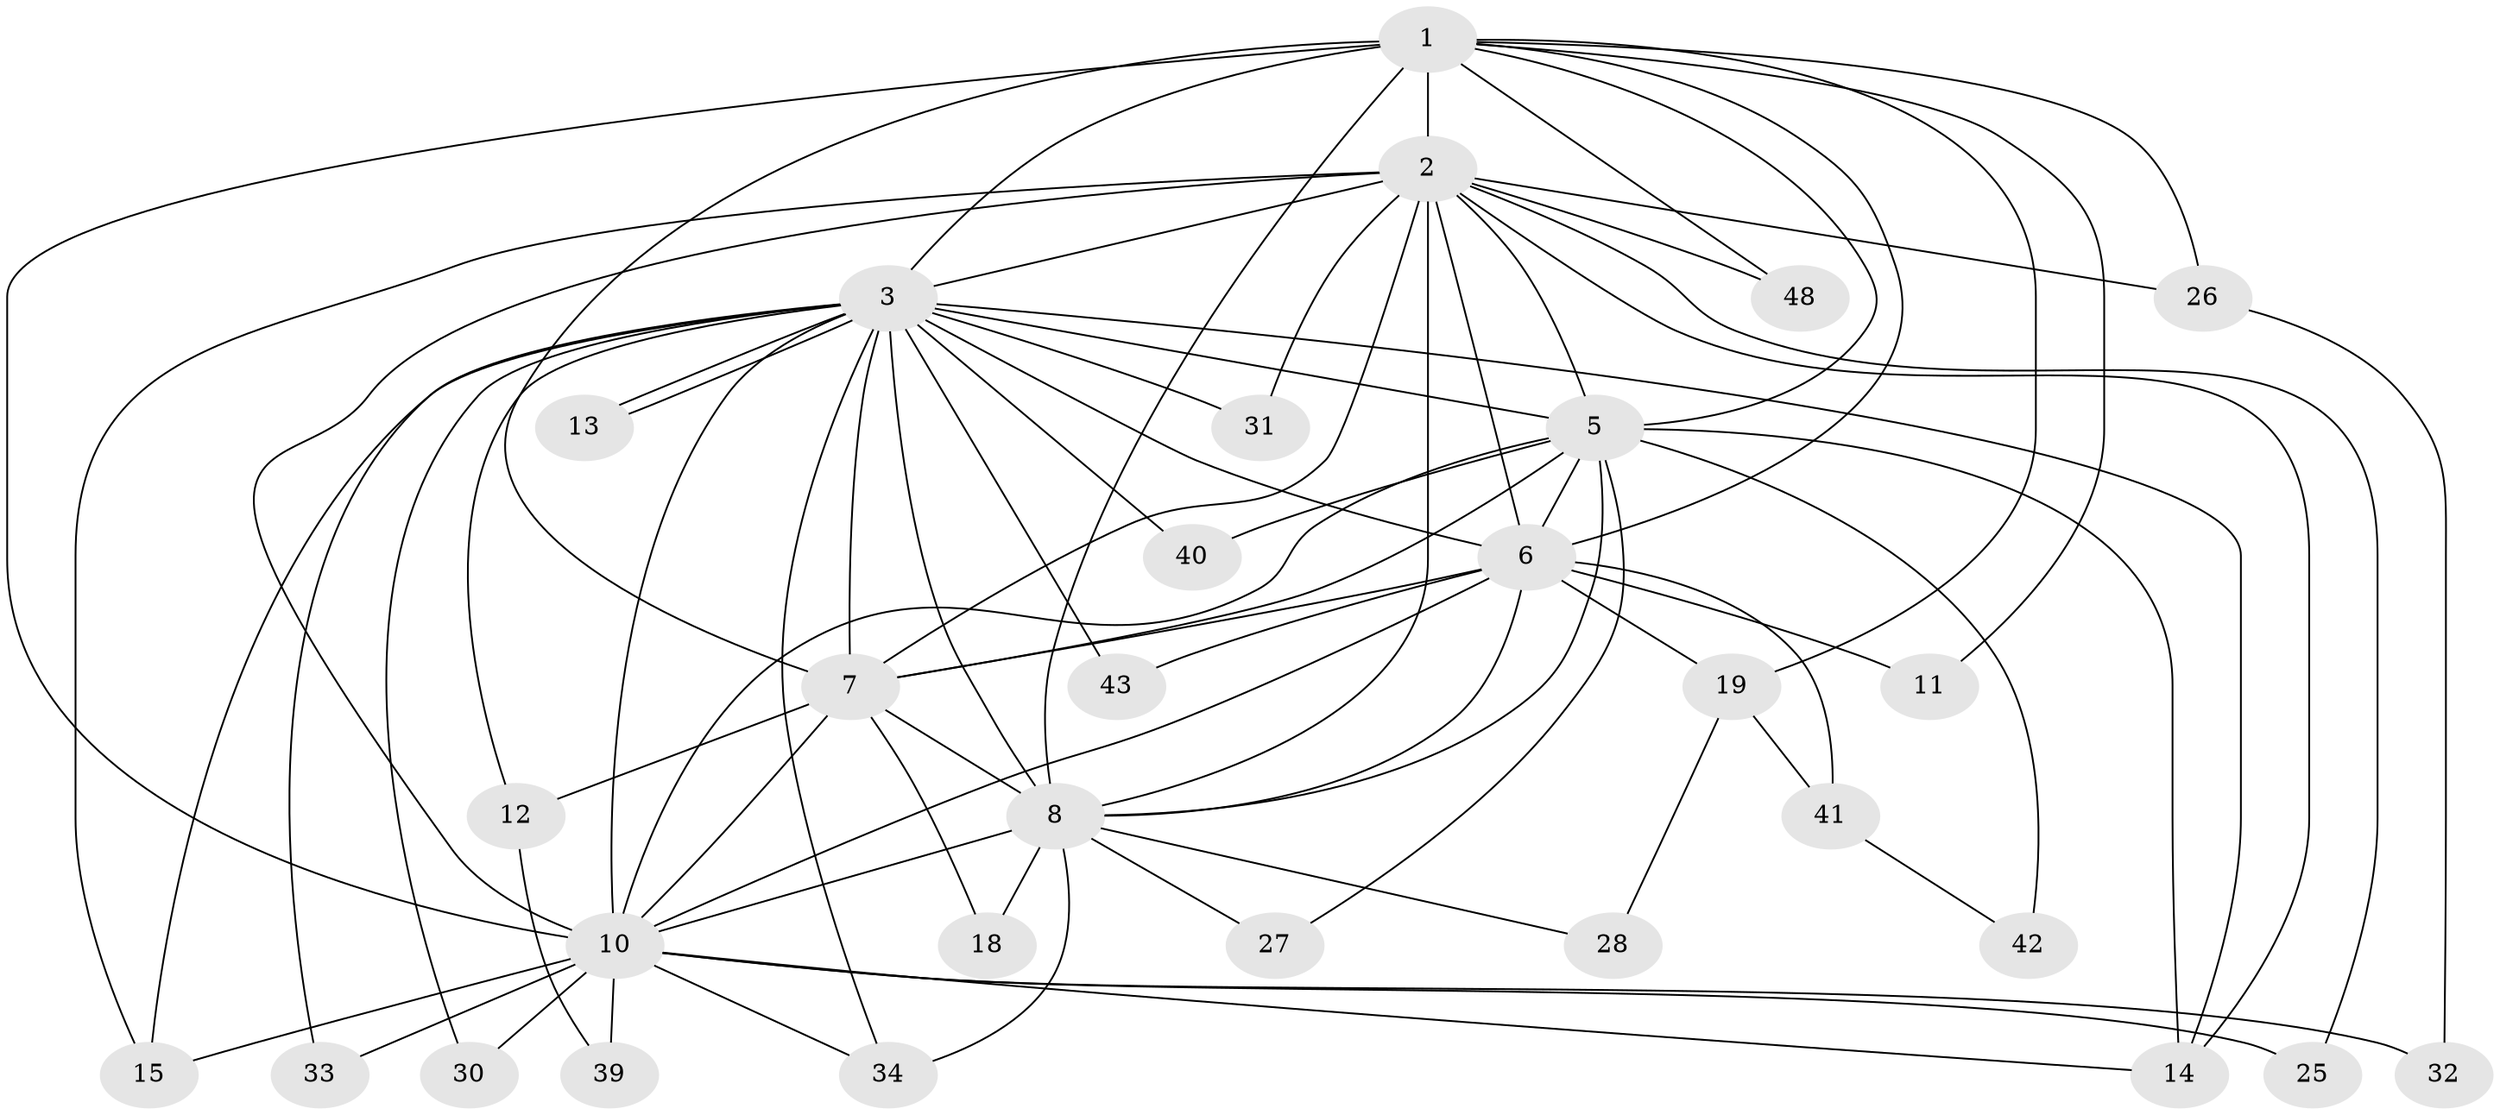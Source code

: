 // original degree distribution, {15: 0.0196078431372549, 13: 0.0392156862745098, 20: 0.0392156862745098, 16: 0.0392156862745098, 14: 0.0392156862745098, 12: 0.0196078431372549, 2: 0.47058823529411764, 3: 0.29411764705882354, 4: 0.0392156862745098}
// Generated by graph-tools (version 1.1) at 2025/17/03/04/25 18:17:56]
// undirected, 30 vertices, 76 edges
graph export_dot {
graph [start="1"]
  node [color=gray90,style=filled];
  1;
  2 [super="+4+37"];
  3 [super="+35+20+51+23+9+36"];
  5;
  6;
  7;
  8 [super="+29"];
  10 [super="+24+38+21"];
  11;
  12;
  13;
  14 [super="+47"];
  15 [super="+16"];
  18;
  19 [super="+22"];
  25;
  26;
  27;
  28;
  30;
  31;
  32;
  33;
  34;
  39;
  40;
  41;
  42 [super="+50"];
  43;
  48;
  1 -- 2 [weight=2];
  1 -- 3 [weight=2];
  1 -- 5;
  1 -- 6;
  1 -- 7;
  1 -- 8;
  1 -- 10 [weight=2];
  1 -- 11;
  1 -- 19 [weight=2];
  1 -- 26;
  1 -- 48;
  2 -- 3 [weight=5];
  2 -- 5 [weight=3];
  2 -- 6 [weight=3];
  2 -- 7 [weight=2];
  2 -- 8 [weight=2];
  2 -- 10 [weight=2];
  2 -- 25;
  2 -- 15;
  2 -- 48;
  2 -- 26;
  2 -- 31;
  2 -- 14;
  3 -- 5 [weight=3];
  3 -- 6 [weight=2];
  3 -- 7 [weight=2];
  3 -- 8 [weight=5];
  3 -- 10 [weight=4];
  3 -- 13;
  3 -- 13;
  3 -- 14;
  3 -- 30;
  3 -- 34;
  3 -- 40;
  3 -- 33;
  3 -- 12;
  3 -- 15;
  3 -- 31;
  3 -- 43;
  5 -- 6;
  5 -- 7;
  5 -- 8;
  5 -- 10;
  5 -- 27;
  5 -- 40;
  5 -- 42 [weight=2];
  5 -- 14;
  6 -- 7;
  6 -- 8;
  6 -- 10;
  6 -- 11;
  6 -- 19;
  6 -- 41;
  6 -- 43;
  7 -- 8;
  7 -- 10 [weight=2];
  7 -- 12;
  7 -- 18;
  8 -- 10;
  8 -- 18;
  8 -- 27;
  8 -- 28;
  8 -- 34;
  10 -- 14;
  10 -- 15 [weight=2];
  10 -- 25;
  10 -- 30;
  10 -- 32;
  10 -- 33;
  10 -- 34;
  10 -- 39;
  12 -- 39;
  19 -- 28;
  19 -- 41;
  26 -- 32;
  41 -- 42;
}
